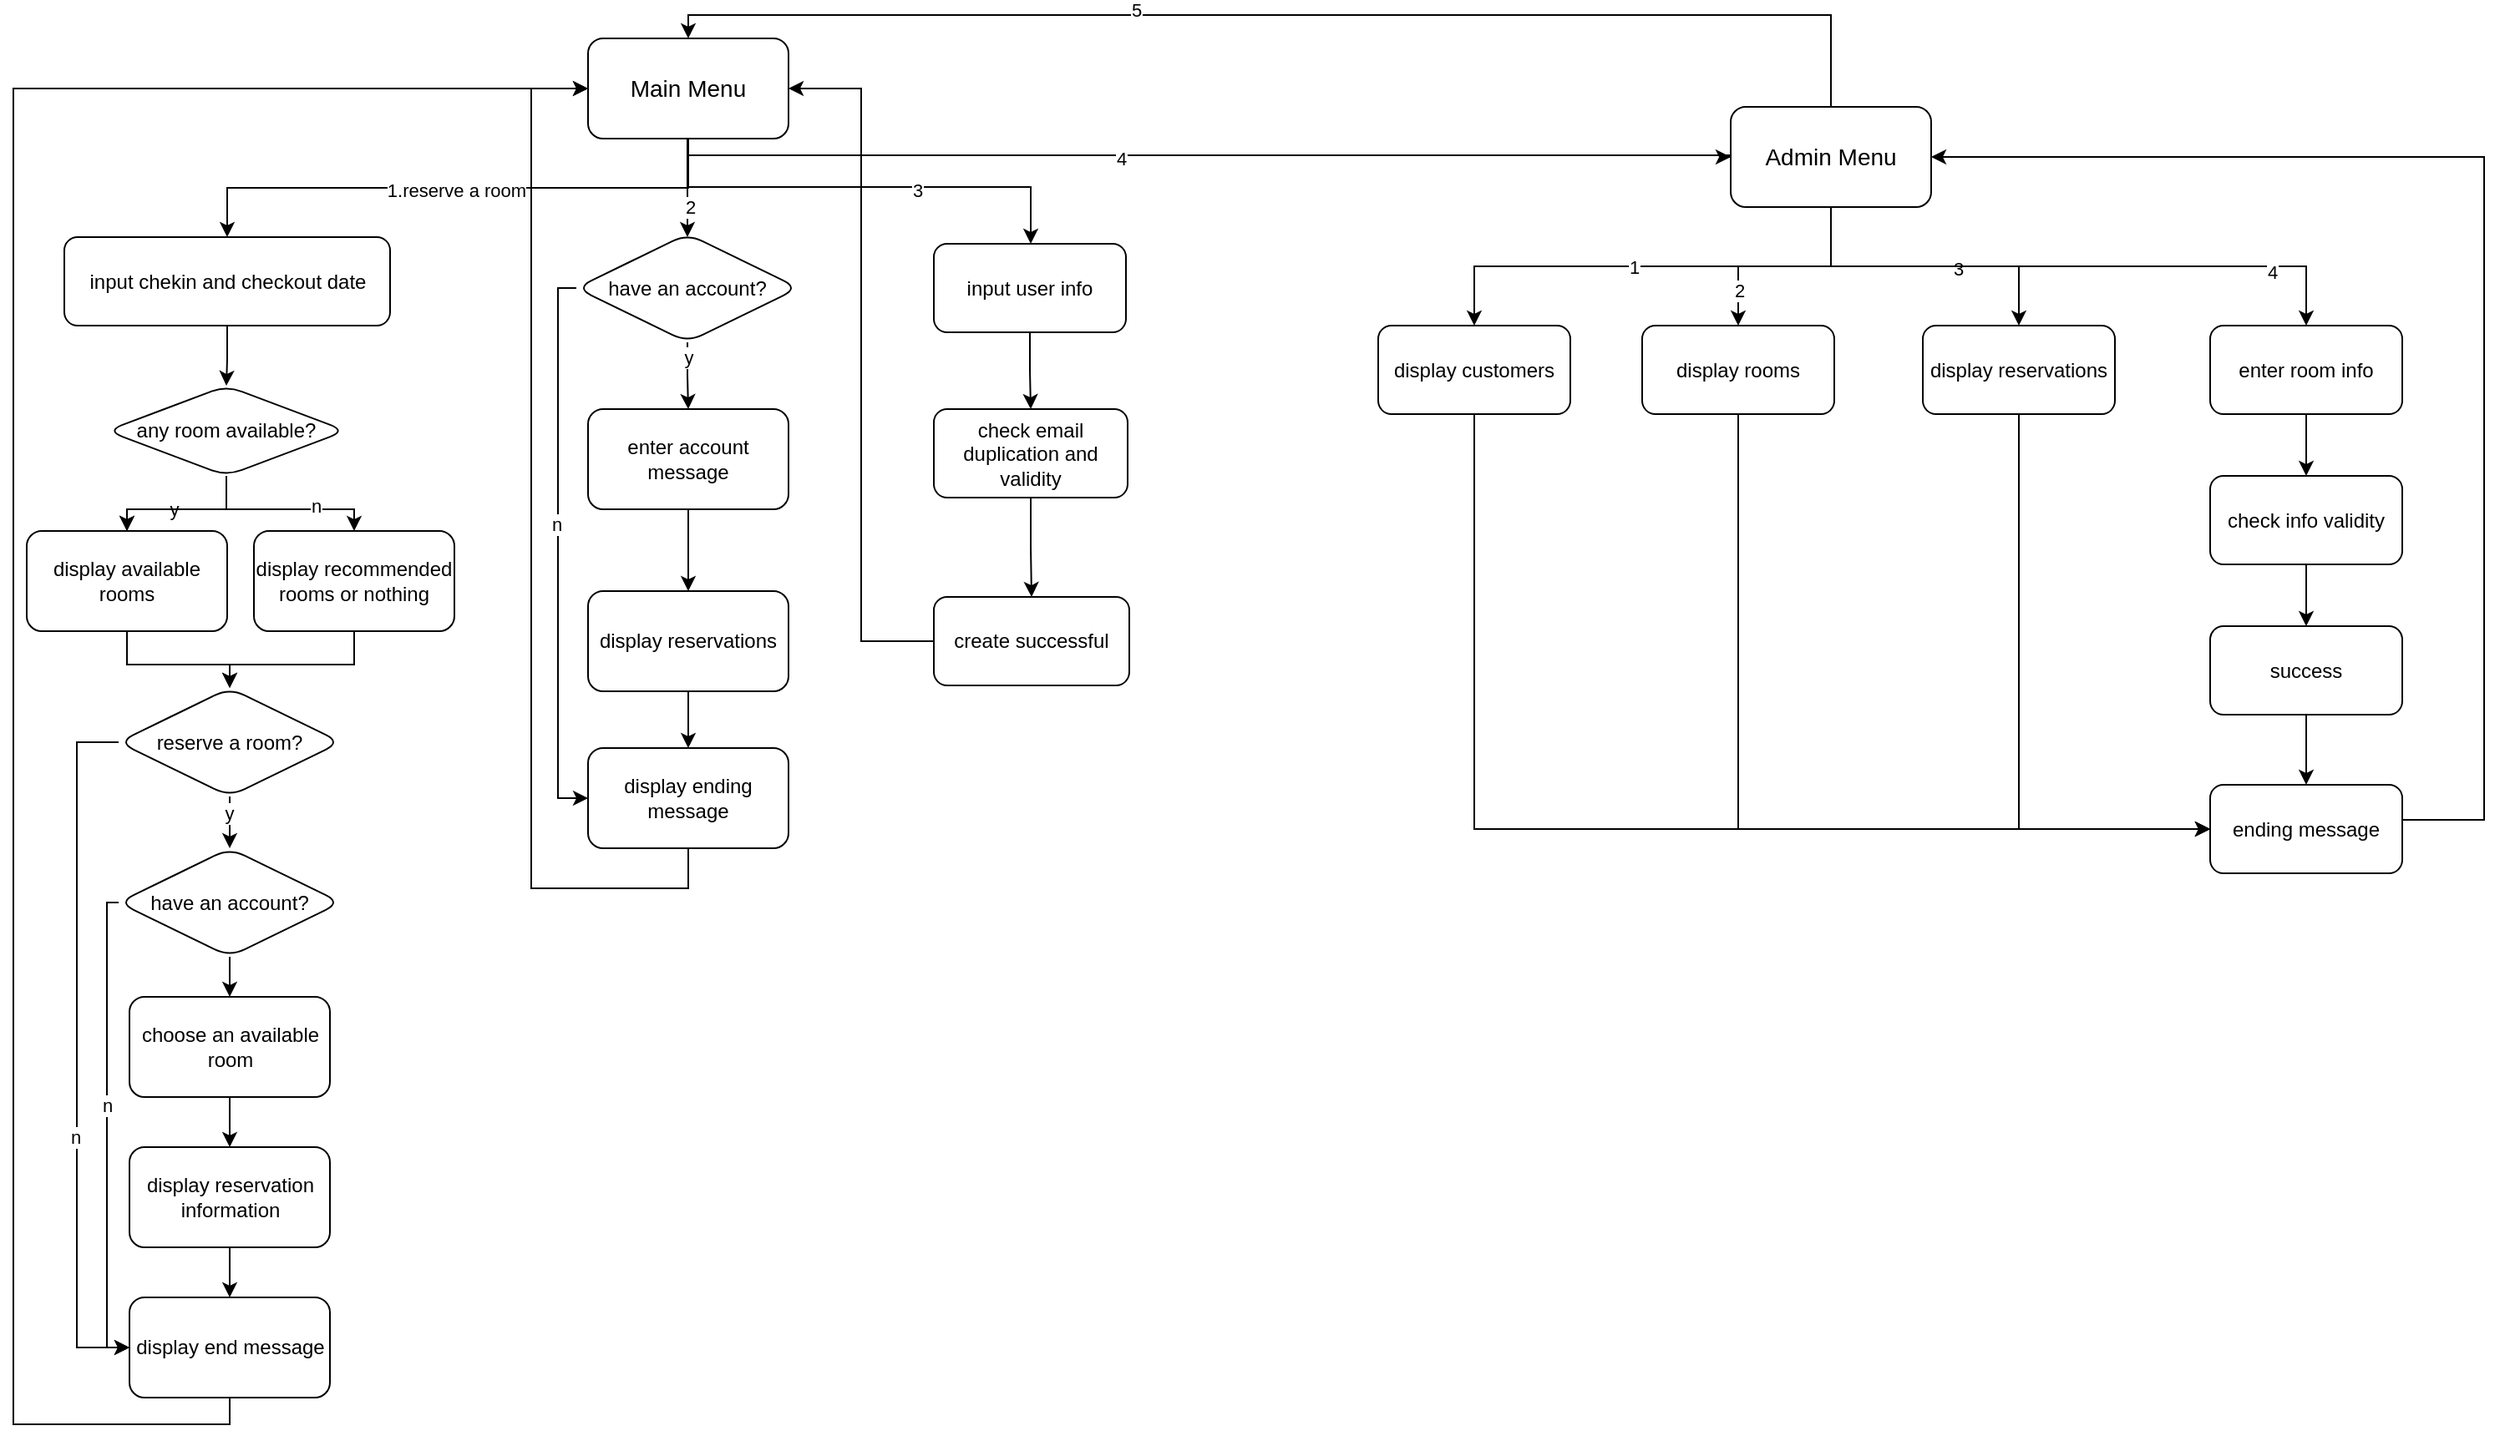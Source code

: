 <mxfile version="21.6.5" type="device">
  <diagram name="Page-1" id="L9pgTuRZYYC1K3Q5Xu9Y">
    <mxGraphModel dx="995" dy="513" grid="0" gridSize="10" guides="1" tooltips="1" connect="1" arrows="1" fold="1" page="1" pageScale="1" pageWidth="827" pageHeight="1169" math="0" shadow="0">
      <root>
        <mxCell id="0" />
        <mxCell id="1" parent="0" />
        <mxCell id="ynpUtE7QQ3pSsfp8GMd7-4" style="edgeStyle=orthogonalEdgeStyle;rounded=0;orthogonalLoop=1;jettySize=auto;html=1;exitX=0.5;exitY=1;exitDx=0;exitDy=0;entryX=0.5;entryY=0;entryDx=0;entryDy=0;" edge="1" parent="1" source="ynpUtE7QQ3pSsfp8GMd7-2" target="ynpUtE7QQ3pSsfp8GMd7-3">
          <mxGeometry relative="1" as="geometry" />
        </mxCell>
        <mxCell id="ynpUtE7QQ3pSsfp8GMd7-5" value="1.reserve a room" style="edgeLabel;html=1;align=center;verticalAlign=middle;resizable=0;points=[];" vertex="1" connectable="0" parent="ynpUtE7QQ3pSsfp8GMd7-4">
          <mxGeometry x="0.005" y="1" relative="1" as="geometry">
            <mxPoint as="offset" />
          </mxGeometry>
        </mxCell>
        <mxCell id="ynpUtE7QQ3pSsfp8GMd7-44" style="edgeStyle=orthogonalEdgeStyle;rounded=0;orthogonalLoop=1;jettySize=auto;html=1;entryX=0.5;entryY=0;entryDx=0;entryDy=0;" edge="1" parent="1" source="ynpUtE7QQ3pSsfp8GMd7-2">
          <mxGeometry relative="1" as="geometry">
            <mxPoint x="413.5" y="144" as="targetPoint" />
          </mxGeometry>
        </mxCell>
        <mxCell id="ynpUtE7QQ3pSsfp8GMd7-45" value="2" style="edgeLabel;html=1;align=center;verticalAlign=middle;resizable=0;points=[];" vertex="1" connectable="0" parent="ynpUtE7QQ3pSsfp8GMd7-44">
          <mxGeometry x="0.361" y="1" relative="1" as="geometry">
            <mxPoint y="1" as="offset" />
          </mxGeometry>
        </mxCell>
        <mxCell id="ynpUtE7QQ3pSsfp8GMd7-63" style="edgeStyle=orthogonalEdgeStyle;rounded=0;orthogonalLoop=1;jettySize=auto;html=1;exitX=0.5;exitY=1;exitDx=0;exitDy=0;" edge="1" parent="1" source="ynpUtE7QQ3pSsfp8GMd7-2" target="ynpUtE7QQ3pSsfp8GMd7-62">
          <mxGeometry relative="1" as="geometry">
            <Array as="points">
              <mxPoint x="414" y="114" />
              <mxPoint x="619" y="114" />
            </Array>
          </mxGeometry>
        </mxCell>
        <mxCell id="ynpUtE7QQ3pSsfp8GMd7-64" value="3" style="edgeLabel;html=1;align=center;verticalAlign=middle;resizable=0;points=[];" vertex="1" connectable="0" parent="ynpUtE7QQ3pSsfp8GMd7-63">
          <mxGeometry x="0.238" y="-2" relative="1" as="geometry">
            <mxPoint as="offset" />
          </mxGeometry>
        </mxCell>
        <mxCell id="ynpUtE7QQ3pSsfp8GMd7-71" style="edgeStyle=orthogonalEdgeStyle;rounded=0;orthogonalLoop=1;jettySize=auto;html=1;exitX=0.5;exitY=1;exitDx=0;exitDy=0;entryX=0;entryY=0.5;entryDx=0;entryDy=0;" edge="1" parent="1" source="ynpUtE7QQ3pSsfp8GMd7-2" target="ynpUtE7QQ3pSsfp8GMd7-70">
          <mxGeometry relative="1" as="geometry">
            <mxPoint x="934" y="127" as="targetPoint" />
            <Array as="points">
              <mxPoint x="414" y="95" />
              <mxPoint x="1037" y="95" />
            </Array>
          </mxGeometry>
        </mxCell>
        <mxCell id="ynpUtE7QQ3pSsfp8GMd7-72" value="4" style="edgeLabel;html=1;align=center;verticalAlign=middle;resizable=0;points=[];" vertex="1" connectable="0" parent="ynpUtE7QQ3pSsfp8GMd7-71">
          <mxGeometry x="-0.153" y="-2" relative="1" as="geometry">
            <mxPoint as="offset" />
          </mxGeometry>
        </mxCell>
        <mxCell id="ynpUtE7QQ3pSsfp8GMd7-2" value="&lt;font style=&quot;font-size: 14px;&quot;&gt;Main Menu&lt;/font&gt;" style="rounded=1;whiteSpace=wrap;html=1;" vertex="1" parent="1">
          <mxGeometry x="354" y="25" width="120" height="60" as="geometry" />
        </mxCell>
        <mxCell id="ynpUtE7QQ3pSsfp8GMd7-3" value="input chekin and checkout date" style="rounded=1;whiteSpace=wrap;html=1;" vertex="1" parent="1">
          <mxGeometry x="40.5" y="144" width="195" height="53" as="geometry" />
        </mxCell>
        <mxCell id="ynpUtE7QQ3pSsfp8GMd7-11" value="" style="edgeStyle=orthogonalEdgeStyle;rounded=0;orthogonalLoop=1;jettySize=auto;html=1;exitX=0.5;exitY=1;exitDx=0;exitDy=0;" edge="1" parent="1" source="ynpUtE7QQ3pSsfp8GMd7-3" target="ynpUtE7QQ3pSsfp8GMd7-10">
          <mxGeometry relative="1" as="geometry">
            <mxPoint x="137.5" y="287" as="sourcePoint" />
          </mxGeometry>
        </mxCell>
        <mxCell id="ynpUtE7QQ3pSsfp8GMd7-13" value="" style="edgeStyle=orthogonalEdgeStyle;rounded=0;orthogonalLoop=1;jettySize=auto;html=1;" edge="1" parent="1" source="ynpUtE7QQ3pSsfp8GMd7-10" target="ynpUtE7QQ3pSsfp8GMd7-12">
          <mxGeometry relative="1" as="geometry" />
        </mxCell>
        <mxCell id="ynpUtE7QQ3pSsfp8GMd7-14" value="y" style="edgeLabel;html=1;align=center;verticalAlign=middle;resizable=0;points=[];" vertex="1" connectable="0" parent="ynpUtE7QQ3pSsfp8GMd7-13">
          <mxGeometry x="0.114" relative="1" as="geometry">
            <mxPoint as="offset" />
          </mxGeometry>
        </mxCell>
        <mxCell id="ynpUtE7QQ3pSsfp8GMd7-15" value="" style="edgeStyle=orthogonalEdgeStyle;rounded=0;orthogonalLoop=1;jettySize=auto;html=1;" edge="1" parent="1" source="ynpUtE7QQ3pSsfp8GMd7-10" target="ynpUtE7QQ3pSsfp8GMd7-12">
          <mxGeometry relative="1" as="geometry" />
        </mxCell>
        <mxCell id="ynpUtE7QQ3pSsfp8GMd7-17" value="" style="edgeStyle=orthogonalEdgeStyle;rounded=0;orthogonalLoop=1;jettySize=auto;html=1;exitX=0.5;exitY=1;exitDx=0;exitDy=0;" edge="1" parent="1" source="ynpUtE7QQ3pSsfp8GMd7-10" target="ynpUtE7QQ3pSsfp8GMd7-16">
          <mxGeometry relative="1" as="geometry">
            <mxPoint x="122" y="287" as="sourcePoint" />
          </mxGeometry>
        </mxCell>
        <mxCell id="ynpUtE7QQ3pSsfp8GMd7-18" value="n" style="edgeLabel;html=1;align=center;verticalAlign=middle;resizable=0;points=[];" vertex="1" connectable="0" parent="ynpUtE7QQ3pSsfp8GMd7-17">
          <mxGeometry x="0.313" y="2" relative="1" as="geometry">
            <mxPoint x="1" as="offset" />
          </mxGeometry>
        </mxCell>
        <mxCell id="ynpUtE7QQ3pSsfp8GMd7-10" value="any room available?" style="rhombus;whiteSpace=wrap;html=1;rounded=1;" vertex="1" parent="1">
          <mxGeometry x="66" y="233" width="143" height="54" as="geometry" />
        </mxCell>
        <mxCell id="ynpUtE7QQ3pSsfp8GMd7-24" value="" style="edgeStyle=orthogonalEdgeStyle;rounded=0;orthogonalLoop=1;jettySize=auto;html=1;" edge="1" parent="1" source="ynpUtE7QQ3pSsfp8GMd7-12" target="ynpUtE7QQ3pSsfp8GMd7-23">
          <mxGeometry relative="1" as="geometry" />
        </mxCell>
        <mxCell id="ynpUtE7QQ3pSsfp8GMd7-12" value="display available rooms" style="whiteSpace=wrap;html=1;rounded=1;" vertex="1" parent="1">
          <mxGeometry x="18" y="320" width="120" height="60" as="geometry" />
        </mxCell>
        <mxCell id="ynpUtE7QQ3pSsfp8GMd7-25" style="edgeStyle=orthogonalEdgeStyle;rounded=0;orthogonalLoop=1;jettySize=auto;html=1;exitX=0.5;exitY=1;exitDx=0;exitDy=0;entryX=0.5;entryY=0;entryDx=0;entryDy=0;" edge="1" parent="1" source="ynpUtE7QQ3pSsfp8GMd7-16" target="ynpUtE7QQ3pSsfp8GMd7-23">
          <mxGeometry relative="1" as="geometry" />
        </mxCell>
        <mxCell id="ynpUtE7QQ3pSsfp8GMd7-16" value="display recommended rooms or nothing" style="whiteSpace=wrap;html=1;rounded=1;" vertex="1" parent="1">
          <mxGeometry x="154" y="320" width="120" height="60" as="geometry" />
        </mxCell>
        <mxCell id="ynpUtE7QQ3pSsfp8GMd7-27" value="" style="edgeStyle=orthogonalEdgeStyle;rounded=0;orthogonalLoop=1;jettySize=auto;html=1;" edge="1" parent="1" source="ynpUtE7QQ3pSsfp8GMd7-23" target="ynpUtE7QQ3pSsfp8GMd7-26">
          <mxGeometry relative="1" as="geometry" />
        </mxCell>
        <mxCell id="ynpUtE7QQ3pSsfp8GMd7-28" value="y" style="edgeLabel;html=1;align=center;verticalAlign=middle;resizable=0;points=[];" vertex="1" connectable="0" parent="ynpUtE7QQ3pSsfp8GMd7-27">
          <mxGeometry x="-0.592" y="-1" relative="1" as="geometry">
            <mxPoint as="offset" />
          </mxGeometry>
        </mxCell>
        <mxCell id="ynpUtE7QQ3pSsfp8GMd7-39" style="edgeStyle=orthogonalEdgeStyle;rounded=0;orthogonalLoop=1;jettySize=auto;html=1;entryX=0;entryY=0.5;entryDx=0;entryDy=0;" edge="1" parent="1" source="ynpUtE7QQ3pSsfp8GMd7-23" target="ynpUtE7QQ3pSsfp8GMd7-37">
          <mxGeometry relative="1" as="geometry">
            <Array as="points">
              <mxPoint x="48" y="447" />
              <mxPoint x="48" y="809" />
            </Array>
          </mxGeometry>
        </mxCell>
        <mxCell id="ynpUtE7QQ3pSsfp8GMd7-40" value="n" style="edgeLabel;html=1;align=center;verticalAlign=middle;resizable=0;points=[];" vertex="1" connectable="0" parent="ynpUtE7QQ3pSsfp8GMd7-39">
          <mxGeometry x="0.243" y="-1" relative="1" as="geometry">
            <mxPoint y="1" as="offset" />
          </mxGeometry>
        </mxCell>
        <mxCell id="ynpUtE7QQ3pSsfp8GMd7-23" value="reserve a room?" style="rhombus;whiteSpace=wrap;html=1;rounded=1;" vertex="1" parent="1">
          <mxGeometry x="73" y="414" width="133" height="65" as="geometry" />
        </mxCell>
        <mxCell id="ynpUtE7QQ3pSsfp8GMd7-32" value="" style="edgeStyle=orthogonalEdgeStyle;rounded=0;orthogonalLoop=1;jettySize=auto;html=1;" edge="1" parent="1" source="ynpUtE7QQ3pSsfp8GMd7-26" target="ynpUtE7QQ3pSsfp8GMd7-31">
          <mxGeometry relative="1" as="geometry" />
        </mxCell>
        <mxCell id="ynpUtE7QQ3pSsfp8GMd7-41" style="edgeStyle=orthogonalEdgeStyle;rounded=0;orthogonalLoop=1;jettySize=auto;html=1;exitX=0;exitY=0.5;exitDx=0;exitDy=0;entryX=0;entryY=0.5;entryDx=0;entryDy=0;" edge="1" parent="1" source="ynpUtE7QQ3pSsfp8GMd7-26" target="ynpUtE7QQ3pSsfp8GMd7-37">
          <mxGeometry relative="1" as="geometry">
            <Array as="points">
              <mxPoint x="66" y="543" />
              <mxPoint x="66" y="809" />
            </Array>
          </mxGeometry>
        </mxCell>
        <mxCell id="ynpUtE7QQ3pSsfp8GMd7-42" value="n" style="edgeLabel;html=1;align=center;verticalAlign=middle;resizable=0;points=[];" vertex="1" connectable="0" parent="ynpUtE7QQ3pSsfp8GMd7-41">
          <mxGeometry x="-0.112" relative="1" as="geometry">
            <mxPoint y="1" as="offset" />
          </mxGeometry>
        </mxCell>
        <mxCell id="ynpUtE7QQ3pSsfp8GMd7-26" value="have an account?" style="rhombus;whiteSpace=wrap;html=1;rounded=1;" vertex="1" parent="1">
          <mxGeometry x="73" y="510" width="133" height="65" as="geometry" />
        </mxCell>
        <mxCell id="ynpUtE7QQ3pSsfp8GMd7-34" value="" style="edgeStyle=orthogonalEdgeStyle;rounded=0;orthogonalLoop=1;jettySize=auto;html=1;" edge="1" parent="1" source="ynpUtE7QQ3pSsfp8GMd7-31" target="ynpUtE7QQ3pSsfp8GMd7-33">
          <mxGeometry relative="1" as="geometry" />
        </mxCell>
        <mxCell id="ynpUtE7QQ3pSsfp8GMd7-31" value="choose an available room" style="whiteSpace=wrap;html=1;rounded=1;" vertex="1" parent="1">
          <mxGeometry x="79.5" y="599" width="120" height="60" as="geometry" />
        </mxCell>
        <mxCell id="ynpUtE7QQ3pSsfp8GMd7-38" value="" style="edgeStyle=orthogonalEdgeStyle;rounded=0;orthogonalLoop=1;jettySize=auto;html=1;" edge="1" parent="1" source="ynpUtE7QQ3pSsfp8GMd7-33" target="ynpUtE7QQ3pSsfp8GMd7-37">
          <mxGeometry relative="1" as="geometry" />
        </mxCell>
        <mxCell id="ynpUtE7QQ3pSsfp8GMd7-33" value="display reservation information" style="whiteSpace=wrap;html=1;rounded=1;" vertex="1" parent="1">
          <mxGeometry x="79.5" y="689" width="120" height="60" as="geometry" />
        </mxCell>
        <mxCell id="ynpUtE7QQ3pSsfp8GMd7-43" style="edgeStyle=orthogonalEdgeStyle;rounded=0;orthogonalLoop=1;jettySize=auto;html=1;entryX=0;entryY=0.5;entryDx=0;entryDy=0;" edge="1" parent="1" source="ynpUtE7QQ3pSsfp8GMd7-37" target="ynpUtE7QQ3pSsfp8GMd7-2">
          <mxGeometry relative="1" as="geometry">
            <mxPoint x="10" y="466" as="targetPoint" />
            <Array as="points">
              <mxPoint x="140" y="855" />
              <mxPoint x="10" y="855" />
              <mxPoint x="10" y="55" />
            </Array>
          </mxGeometry>
        </mxCell>
        <mxCell id="ynpUtE7QQ3pSsfp8GMd7-37" value="display end message" style="whiteSpace=wrap;html=1;rounded=1;" vertex="1" parent="1">
          <mxGeometry x="79.5" y="779" width="120" height="60" as="geometry" />
        </mxCell>
        <mxCell id="ynpUtE7QQ3pSsfp8GMd7-48" value="" style="edgeStyle=orthogonalEdgeStyle;rounded=0;orthogonalLoop=1;jettySize=auto;html=1;" edge="1" parent="1" source="ynpUtE7QQ3pSsfp8GMd7-46" target="ynpUtE7QQ3pSsfp8GMd7-47">
          <mxGeometry relative="1" as="geometry" />
        </mxCell>
        <mxCell id="ynpUtE7QQ3pSsfp8GMd7-56" value="y" style="edgeLabel;html=1;align=center;verticalAlign=middle;resizable=0;points=[];" vertex="1" connectable="0" parent="ynpUtE7QQ3pSsfp8GMd7-48">
          <mxGeometry x="-0.559" relative="1" as="geometry">
            <mxPoint as="offset" />
          </mxGeometry>
        </mxCell>
        <mxCell id="ynpUtE7QQ3pSsfp8GMd7-57" style="edgeStyle=orthogonalEdgeStyle;rounded=0;orthogonalLoop=1;jettySize=auto;html=1;exitX=0;exitY=0.5;exitDx=0;exitDy=0;entryX=0;entryY=0.5;entryDx=0;entryDy=0;" edge="1" parent="1" source="ynpUtE7QQ3pSsfp8GMd7-46" target="ynpUtE7QQ3pSsfp8GMd7-53">
          <mxGeometry relative="1" as="geometry">
            <Array as="points">
              <mxPoint x="336" y="175" />
              <mxPoint x="336" y="480" />
            </Array>
          </mxGeometry>
        </mxCell>
        <mxCell id="ynpUtE7QQ3pSsfp8GMd7-58" value="n" style="edgeLabel;html=1;align=center;verticalAlign=middle;resizable=0;points=[];" vertex="1" connectable="0" parent="ynpUtE7QQ3pSsfp8GMd7-57">
          <mxGeometry x="-0.09" y="-1" relative="1" as="geometry">
            <mxPoint as="offset" />
          </mxGeometry>
        </mxCell>
        <mxCell id="ynpUtE7QQ3pSsfp8GMd7-46" value="have an account?" style="rhombus;whiteSpace=wrap;html=1;rounded=1;" vertex="1" parent="1">
          <mxGeometry x="347" y="142" width="133" height="65" as="geometry" />
        </mxCell>
        <mxCell id="ynpUtE7QQ3pSsfp8GMd7-50" value="" style="edgeStyle=orthogonalEdgeStyle;rounded=0;orthogonalLoop=1;jettySize=auto;html=1;" edge="1" parent="1" source="ynpUtE7QQ3pSsfp8GMd7-47" target="ynpUtE7QQ3pSsfp8GMd7-49">
          <mxGeometry relative="1" as="geometry" />
        </mxCell>
        <mxCell id="ynpUtE7QQ3pSsfp8GMd7-47" value="enter account message" style="whiteSpace=wrap;html=1;rounded=1;" vertex="1" parent="1">
          <mxGeometry x="354" y="247" width="120" height="60" as="geometry" />
        </mxCell>
        <mxCell id="ynpUtE7QQ3pSsfp8GMd7-54" value="" style="edgeStyle=orthogonalEdgeStyle;rounded=0;orthogonalLoop=1;jettySize=auto;html=1;" edge="1" parent="1" source="ynpUtE7QQ3pSsfp8GMd7-49" target="ynpUtE7QQ3pSsfp8GMd7-53">
          <mxGeometry relative="1" as="geometry" />
        </mxCell>
        <mxCell id="ynpUtE7QQ3pSsfp8GMd7-49" value="display reservations" style="whiteSpace=wrap;html=1;rounded=1;" vertex="1" parent="1">
          <mxGeometry x="354" y="356" width="120" height="60" as="geometry" />
        </mxCell>
        <mxCell id="ynpUtE7QQ3pSsfp8GMd7-55" style="edgeStyle=orthogonalEdgeStyle;rounded=0;orthogonalLoop=1;jettySize=auto;html=1;entryX=0;entryY=0.5;entryDx=0;entryDy=0;exitX=0.5;exitY=1;exitDx=0;exitDy=0;" edge="1" parent="1" source="ynpUtE7QQ3pSsfp8GMd7-53" target="ynpUtE7QQ3pSsfp8GMd7-2">
          <mxGeometry relative="1" as="geometry">
            <Array as="points">
              <mxPoint x="414" y="534" />
              <mxPoint x="320" y="534" />
              <mxPoint x="320" y="55" />
            </Array>
          </mxGeometry>
        </mxCell>
        <mxCell id="ynpUtE7QQ3pSsfp8GMd7-53" value="display ending message" style="whiteSpace=wrap;html=1;rounded=1;" vertex="1" parent="1">
          <mxGeometry x="354" y="450" width="120" height="60" as="geometry" />
        </mxCell>
        <mxCell id="ynpUtE7QQ3pSsfp8GMd7-66" value="" style="edgeStyle=orthogonalEdgeStyle;rounded=0;orthogonalLoop=1;jettySize=auto;html=1;" edge="1" parent="1" source="ynpUtE7QQ3pSsfp8GMd7-62" target="ynpUtE7QQ3pSsfp8GMd7-65">
          <mxGeometry relative="1" as="geometry" />
        </mxCell>
        <mxCell id="ynpUtE7QQ3pSsfp8GMd7-62" value="input user info" style="rounded=1;whiteSpace=wrap;html=1;" vertex="1" parent="1">
          <mxGeometry x="561" y="148" width="115" height="53" as="geometry" />
        </mxCell>
        <mxCell id="ynpUtE7QQ3pSsfp8GMd7-68" value="" style="edgeStyle=orthogonalEdgeStyle;rounded=0;orthogonalLoop=1;jettySize=auto;html=1;" edge="1" parent="1" source="ynpUtE7QQ3pSsfp8GMd7-65" target="ynpUtE7QQ3pSsfp8GMd7-67">
          <mxGeometry relative="1" as="geometry" />
        </mxCell>
        <mxCell id="ynpUtE7QQ3pSsfp8GMd7-65" value="check email duplication and validity" style="rounded=1;whiteSpace=wrap;html=1;" vertex="1" parent="1">
          <mxGeometry x="561" y="247" width="116" height="53" as="geometry" />
        </mxCell>
        <mxCell id="ynpUtE7QQ3pSsfp8GMd7-69" style="edgeStyle=orthogonalEdgeStyle;rounded=0;orthogonalLoop=1;jettySize=auto;html=1;entryX=1;entryY=0.5;entryDx=0;entryDy=0;" edge="1" parent="1" source="ynpUtE7QQ3pSsfp8GMd7-67" target="ynpUtE7QQ3pSsfp8GMd7-2">
          <mxGeometry relative="1" as="geometry" />
        </mxCell>
        <mxCell id="ynpUtE7QQ3pSsfp8GMd7-67" value="create successful" style="rounded=1;whiteSpace=wrap;html=1;" vertex="1" parent="1">
          <mxGeometry x="561" y="359.5" width="117" height="53" as="geometry" />
        </mxCell>
        <mxCell id="ynpUtE7QQ3pSsfp8GMd7-76" style="edgeStyle=orthogonalEdgeStyle;rounded=0;orthogonalLoop=1;jettySize=auto;html=1;entryX=0.5;entryY=0;entryDx=0;entryDy=0;exitX=0.5;exitY=1;exitDx=0;exitDy=0;" edge="1" parent="1" source="ynpUtE7QQ3pSsfp8GMd7-70" target="ynpUtE7QQ3pSsfp8GMd7-75">
          <mxGeometry relative="1" as="geometry" />
        </mxCell>
        <mxCell id="ynpUtE7QQ3pSsfp8GMd7-77" value="1" style="edgeLabel;html=1;align=center;verticalAlign=middle;resizable=0;points=[];" vertex="1" connectable="0" parent="ynpUtE7QQ3pSsfp8GMd7-76">
          <mxGeometry x="0.079" relative="1" as="geometry">
            <mxPoint as="offset" />
          </mxGeometry>
        </mxCell>
        <mxCell id="ynpUtE7QQ3pSsfp8GMd7-81" style="edgeStyle=orthogonalEdgeStyle;rounded=0;orthogonalLoop=1;jettySize=auto;html=1;" edge="1" parent="1" source="ynpUtE7QQ3pSsfp8GMd7-70" target="ynpUtE7QQ3pSsfp8GMd7-80">
          <mxGeometry relative="1" as="geometry" />
        </mxCell>
        <mxCell id="ynpUtE7QQ3pSsfp8GMd7-82" value="2" style="edgeLabel;html=1;align=center;verticalAlign=middle;resizable=0;points=[];" vertex="1" connectable="0" parent="ynpUtE7QQ3pSsfp8GMd7-81">
          <mxGeometry x="0.664" relative="1" as="geometry">
            <mxPoint as="offset" />
          </mxGeometry>
        </mxCell>
        <mxCell id="ynpUtE7QQ3pSsfp8GMd7-84" style="edgeStyle=orthogonalEdgeStyle;rounded=0;orthogonalLoop=1;jettySize=auto;html=1;entryX=0.5;entryY=0;entryDx=0;entryDy=0;" edge="1" parent="1" source="ynpUtE7QQ3pSsfp8GMd7-70" target="ynpUtE7QQ3pSsfp8GMd7-83">
          <mxGeometry relative="1" as="geometry" />
        </mxCell>
        <mxCell id="ynpUtE7QQ3pSsfp8GMd7-85" value="3" style="edgeLabel;html=1;align=center;verticalAlign=middle;resizable=0;points=[];" vertex="1" connectable="0" parent="ynpUtE7QQ3pSsfp8GMd7-84">
          <mxGeometry x="0.212" y="-1" relative="1" as="geometry">
            <mxPoint as="offset" />
          </mxGeometry>
        </mxCell>
        <mxCell id="ynpUtE7QQ3pSsfp8GMd7-87" style="edgeStyle=orthogonalEdgeStyle;rounded=0;orthogonalLoop=1;jettySize=auto;html=1;exitX=0.5;exitY=1;exitDx=0;exitDy=0;" edge="1" parent="1" source="ynpUtE7QQ3pSsfp8GMd7-70" target="ynpUtE7QQ3pSsfp8GMd7-86">
          <mxGeometry relative="1" as="geometry" />
        </mxCell>
        <mxCell id="ynpUtE7QQ3pSsfp8GMd7-88" value="4" style="edgeLabel;html=1;align=center;verticalAlign=middle;resizable=0;points=[];" vertex="1" connectable="0" parent="ynpUtE7QQ3pSsfp8GMd7-87">
          <mxGeometry x="0.681" y="-3" relative="1" as="geometry">
            <mxPoint as="offset" />
          </mxGeometry>
        </mxCell>
        <mxCell id="ynpUtE7QQ3pSsfp8GMd7-94" style="edgeStyle=orthogonalEdgeStyle;rounded=0;orthogonalLoop=1;jettySize=auto;html=1;entryX=0.5;entryY=0;entryDx=0;entryDy=0;exitX=0.5;exitY=0;exitDx=0;exitDy=0;" edge="1" parent="1" source="ynpUtE7QQ3pSsfp8GMd7-70" target="ynpUtE7QQ3pSsfp8GMd7-2">
          <mxGeometry relative="1" as="geometry">
            <Array as="points">
              <mxPoint x="1098" y="11" />
              <mxPoint x="414" y="11" />
            </Array>
          </mxGeometry>
        </mxCell>
        <mxCell id="ynpUtE7QQ3pSsfp8GMd7-95" value="5" style="edgeLabel;html=1;align=center;verticalAlign=middle;resizable=0;points=[];" vertex="1" connectable="0" parent="ynpUtE7QQ3pSsfp8GMd7-94">
          <mxGeometry x="0.252" y="-3" relative="1" as="geometry">
            <mxPoint as="offset" />
          </mxGeometry>
        </mxCell>
        <mxCell id="ynpUtE7QQ3pSsfp8GMd7-70" value="&lt;font style=&quot;font-size: 14px;&quot;&gt;Admin Menu&lt;/font&gt;" style="rounded=1;whiteSpace=wrap;html=1;" vertex="1" parent="1">
          <mxGeometry x="1038" y="66" width="120" height="60" as="geometry" />
        </mxCell>
        <mxCell id="ynpUtE7QQ3pSsfp8GMd7-103" style="edgeStyle=orthogonalEdgeStyle;rounded=0;orthogonalLoop=1;jettySize=auto;html=1;entryX=0;entryY=0.5;entryDx=0;entryDy=0;exitX=0.5;exitY=1;exitDx=0;exitDy=0;" edge="1" parent="1" source="ynpUtE7QQ3pSsfp8GMd7-75" target="ynpUtE7QQ3pSsfp8GMd7-98">
          <mxGeometry relative="1" as="geometry" />
        </mxCell>
        <mxCell id="ynpUtE7QQ3pSsfp8GMd7-75" value="display customers" style="rounded=1;whiteSpace=wrap;html=1;" vertex="1" parent="1">
          <mxGeometry x="827" y="197" width="115" height="53" as="geometry" />
        </mxCell>
        <mxCell id="ynpUtE7QQ3pSsfp8GMd7-102" style="edgeStyle=orthogonalEdgeStyle;rounded=0;orthogonalLoop=1;jettySize=auto;html=1;exitX=0.5;exitY=1;exitDx=0;exitDy=0;entryX=0;entryY=0.5;entryDx=0;entryDy=0;" edge="1" parent="1" source="ynpUtE7QQ3pSsfp8GMd7-80" target="ynpUtE7QQ3pSsfp8GMd7-98">
          <mxGeometry relative="1" as="geometry" />
        </mxCell>
        <mxCell id="ynpUtE7QQ3pSsfp8GMd7-80" value="display rooms" style="rounded=1;whiteSpace=wrap;html=1;" vertex="1" parent="1">
          <mxGeometry x="985" y="197" width="115" height="53" as="geometry" />
        </mxCell>
        <mxCell id="ynpUtE7QQ3pSsfp8GMd7-100" style="edgeStyle=orthogonalEdgeStyle;rounded=0;orthogonalLoop=1;jettySize=auto;html=1;entryX=0;entryY=0.5;entryDx=0;entryDy=0;exitX=0.5;exitY=1;exitDx=0;exitDy=0;" edge="1" parent="1" source="ynpUtE7QQ3pSsfp8GMd7-83" target="ynpUtE7QQ3pSsfp8GMd7-98">
          <mxGeometry relative="1" as="geometry" />
        </mxCell>
        <mxCell id="ynpUtE7QQ3pSsfp8GMd7-83" value="display reservations" style="rounded=1;whiteSpace=wrap;html=1;" vertex="1" parent="1">
          <mxGeometry x="1153" y="197" width="115" height="53" as="geometry" />
        </mxCell>
        <mxCell id="ynpUtE7QQ3pSsfp8GMd7-90" value="" style="edgeStyle=orthogonalEdgeStyle;rounded=0;orthogonalLoop=1;jettySize=auto;html=1;" edge="1" parent="1" source="ynpUtE7QQ3pSsfp8GMd7-86" target="ynpUtE7QQ3pSsfp8GMd7-89">
          <mxGeometry relative="1" as="geometry" />
        </mxCell>
        <mxCell id="ynpUtE7QQ3pSsfp8GMd7-86" value="enter room info" style="rounded=1;whiteSpace=wrap;html=1;" vertex="1" parent="1">
          <mxGeometry x="1325" y="197" width="115" height="53" as="geometry" />
        </mxCell>
        <mxCell id="ynpUtE7QQ3pSsfp8GMd7-92" value="" style="edgeStyle=orthogonalEdgeStyle;rounded=0;orthogonalLoop=1;jettySize=auto;html=1;" edge="1" parent="1" source="ynpUtE7QQ3pSsfp8GMd7-89" target="ynpUtE7QQ3pSsfp8GMd7-91">
          <mxGeometry relative="1" as="geometry" />
        </mxCell>
        <mxCell id="ynpUtE7QQ3pSsfp8GMd7-89" value="check info validity" style="rounded=1;whiteSpace=wrap;html=1;" vertex="1" parent="1">
          <mxGeometry x="1325" y="287" width="115" height="53" as="geometry" />
        </mxCell>
        <mxCell id="ynpUtE7QQ3pSsfp8GMd7-96" style="edgeStyle=orthogonalEdgeStyle;rounded=0;orthogonalLoop=1;jettySize=auto;html=1;entryX=1;entryY=0.5;entryDx=0;entryDy=0;exitX=1;exitY=0.5;exitDx=0;exitDy=0;" edge="1" parent="1" source="ynpUtE7QQ3pSsfp8GMd7-98" target="ynpUtE7QQ3pSsfp8GMd7-70">
          <mxGeometry relative="1" as="geometry">
            <Array as="points">
              <mxPoint x="1440" y="493" />
              <mxPoint x="1489" y="493" />
              <mxPoint x="1489" y="96" />
            </Array>
          </mxGeometry>
        </mxCell>
        <mxCell id="ynpUtE7QQ3pSsfp8GMd7-99" value="" style="edgeStyle=orthogonalEdgeStyle;rounded=0;orthogonalLoop=1;jettySize=auto;html=1;" edge="1" parent="1" source="ynpUtE7QQ3pSsfp8GMd7-91" target="ynpUtE7QQ3pSsfp8GMd7-98">
          <mxGeometry relative="1" as="geometry" />
        </mxCell>
        <mxCell id="ynpUtE7QQ3pSsfp8GMd7-91" value="success" style="rounded=1;whiteSpace=wrap;html=1;" vertex="1" parent="1">
          <mxGeometry x="1325" y="377" width="115" height="53" as="geometry" />
        </mxCell>
        <mxCell id="ynpUtE7QQ3pSsfp8GMd7-98" value="ending message" style="rounded=1;whiteSpace=wrap;html=1;" vertex="1" parent="1">
          <mxGeometry x="1325" y="472" width="115" height="53" as="geometry" />
        </mxCell>
      </root>
    </mxGraphModel>
  </diagram>
</mxfile>

